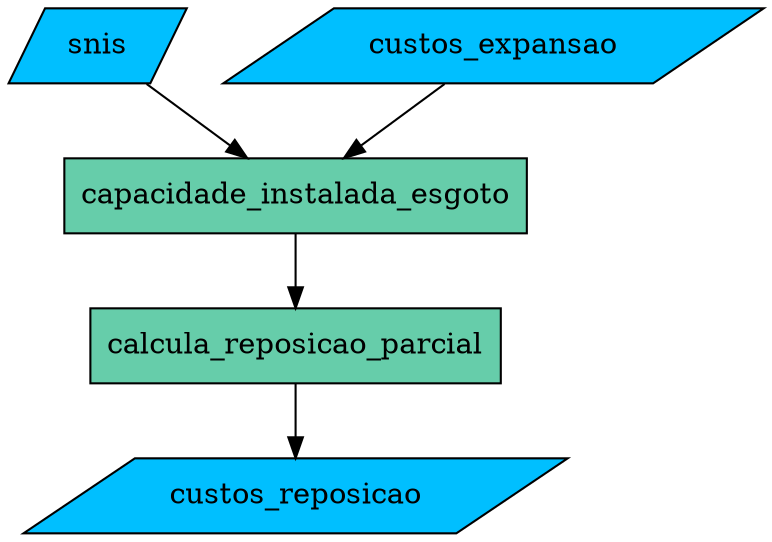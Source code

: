 digraph G {
    fontname = "Segoe UI"
    margin=0

    node [shape=box, style=filled, fillcolor=aquamarine3]
    snis, custos_expansao, custos_reposicao [shape=parallelogram fillcolor=deepskyblue]

    snis -> capacidade_instalada_esgoto
    custos_expansao -> capacidade_instalada_esgoto
    -> calcula_reposicao_parcial
    -> custos_reposicao
}
